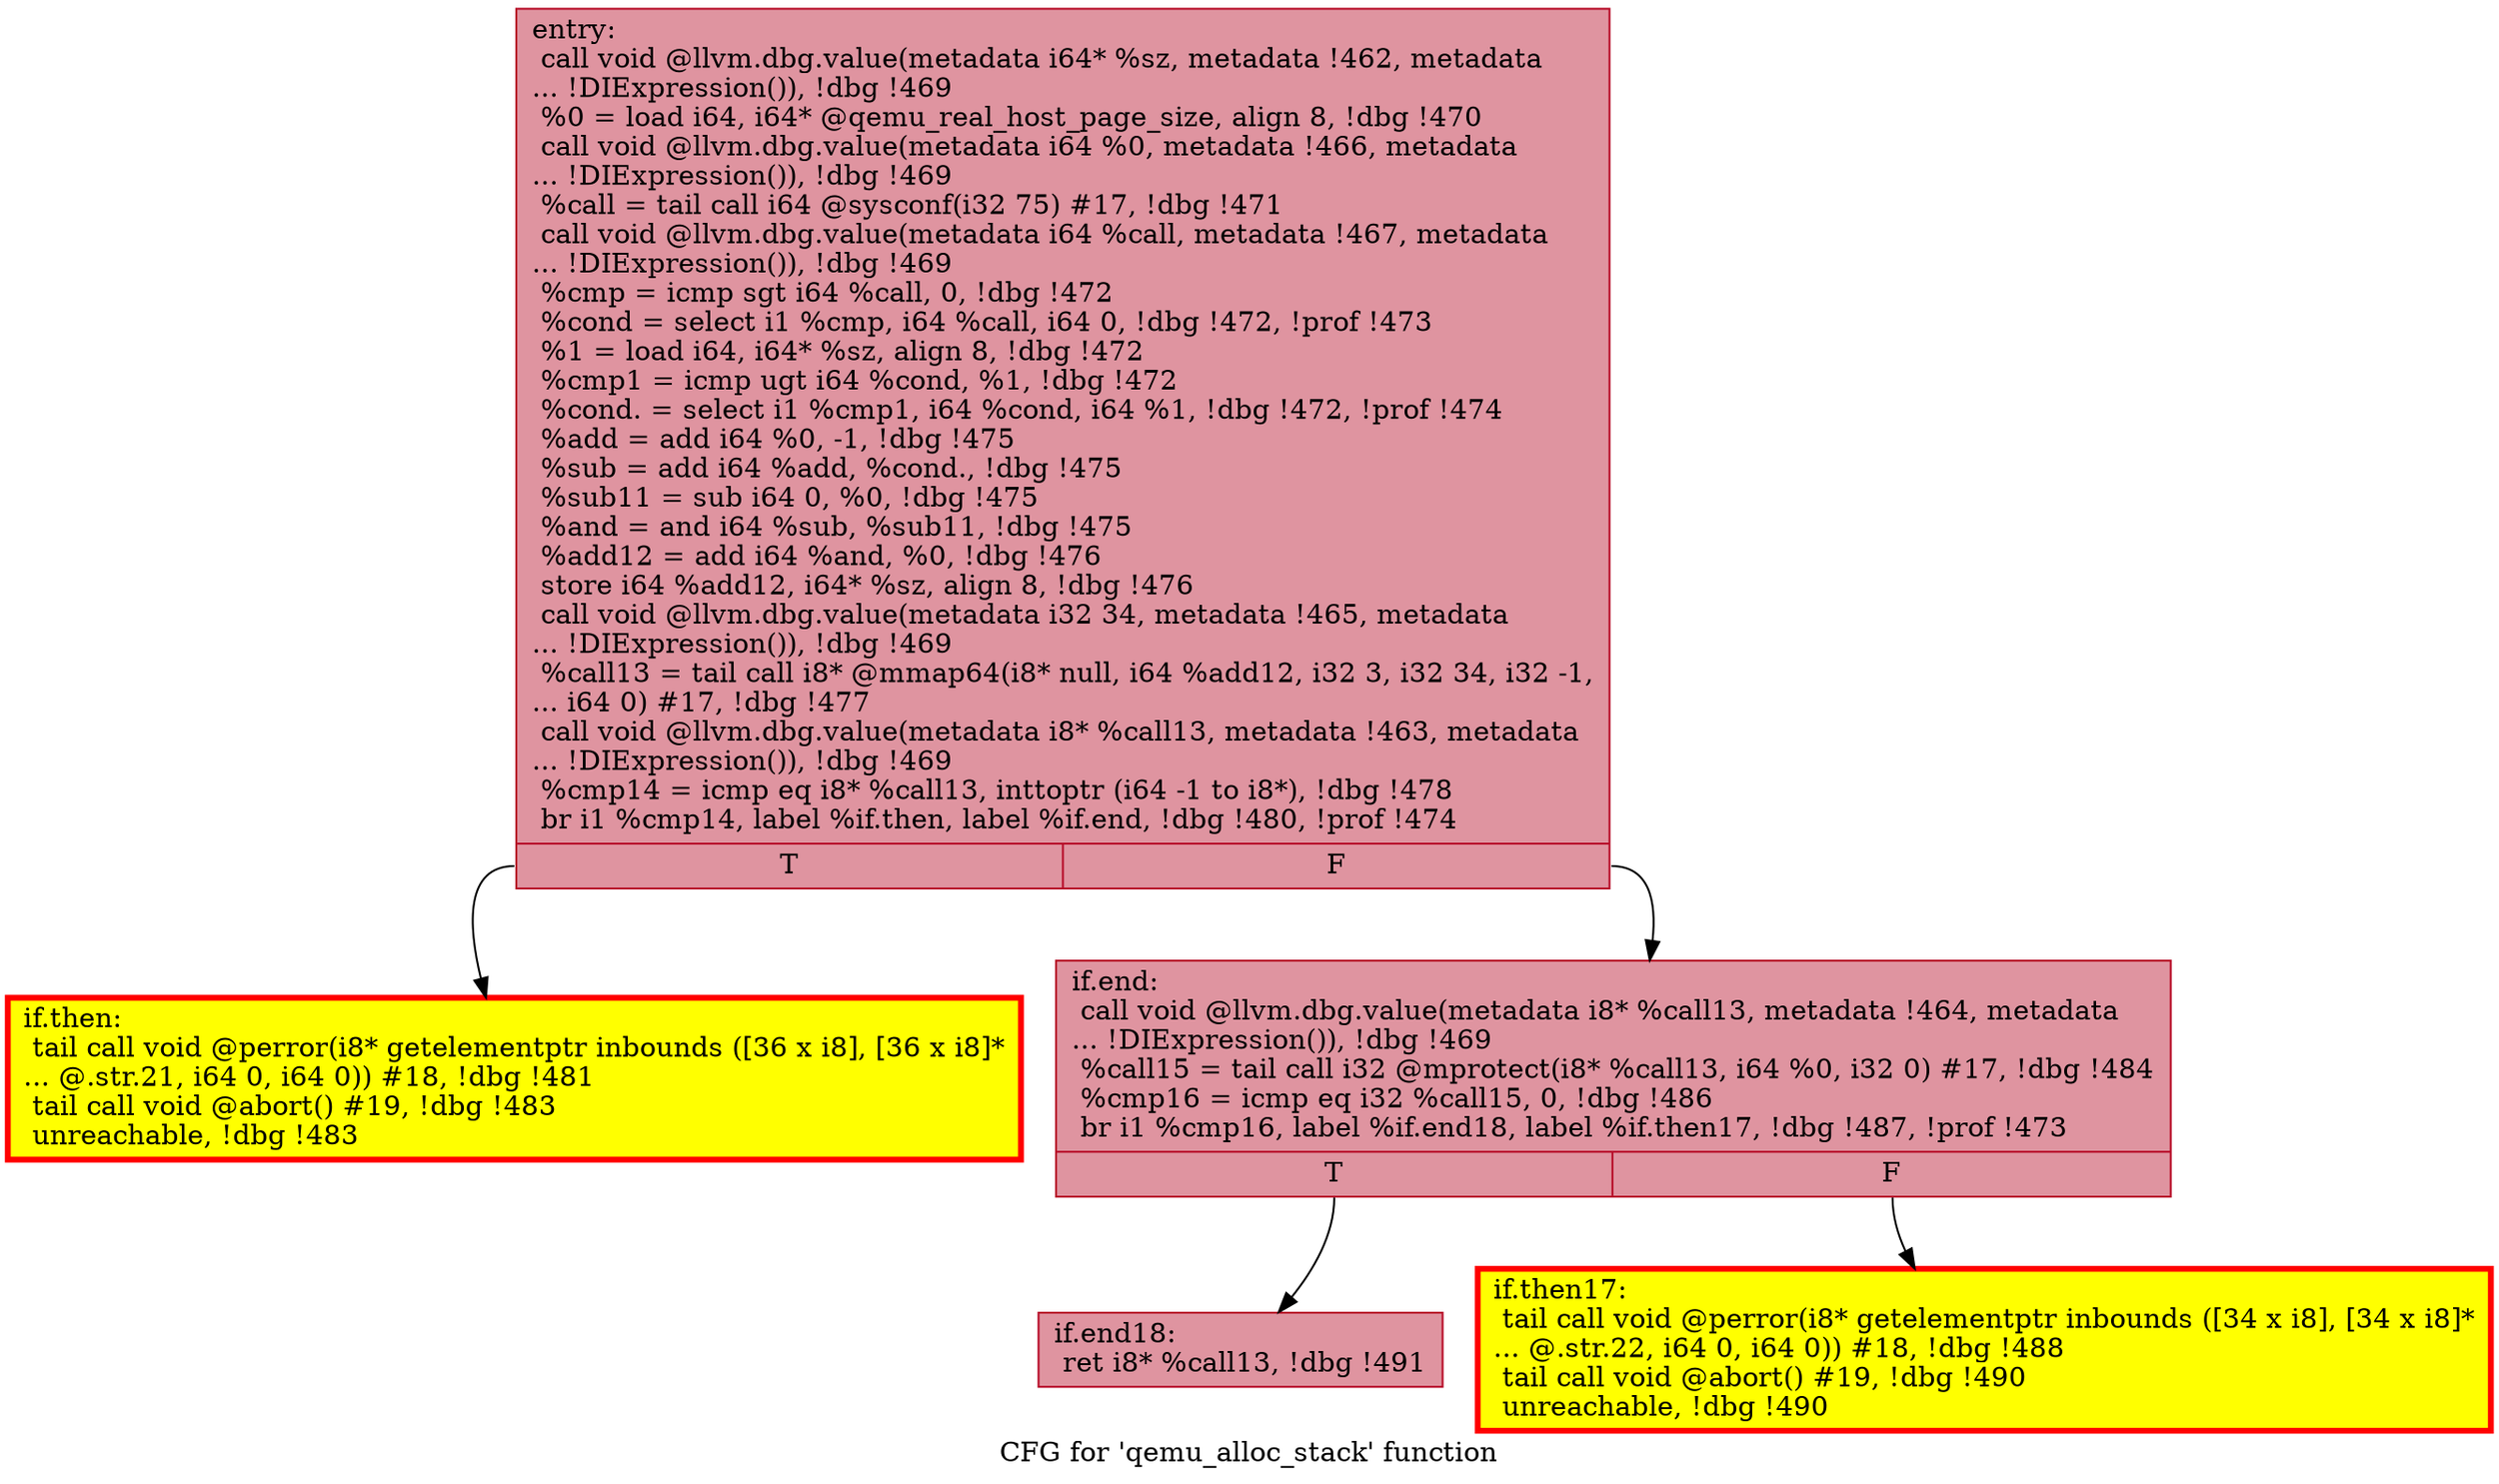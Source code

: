digraph "CFG for 'qemu_alloc_stack' function" {
	label="CFG for 'qemu_alloc_stack' function";

	Node0x55834e1bda10 [shape=record,color="#b70d28ff", style=filled, fillcolor="#b70d2870",label="{entry:\l  call void @llvm.dbg.value(metadata i64* %sz, metadata !462, metadata\l... !DIExpression()), !dbg !469\l  %0 = load i64, i64* @qemu_real_host_page_size, align 8, !dbg !470\l  call void @llvm.dbg.value(metadata i64 %0, metadata !466, metadata\l... !DIExpression()), !dbg !469\l  %call = tail call i64 @sysconf(i32 75) #17, !dbg !471\l  call void @llvm.dbg.value(metadata i64 %call, metadata !467, metadata\l... !DIExpression()), !dbg !469\l  %cmp = icmp sgt i64 %call, 0, !dbg !472\l  %cond = select i1 %cmp, i64 %call, i64 0, !dbg !472, !prof !473\l  %1 = load i64, i64* %sz, align 8, !dbg !472\l  %cmp1 = icmp ugt i64 %cond, %1, !dbg !472\l  %cond. = select i1 %cmp1, i64 %cond, i64 %1, !dbg !472, !prof !474\l  %add = add i64 %0, -1, !dbg !475\l  %sub = add i64 %add, %cond., !dbg !475\l  %sub11 = sub i64 0, %0, !dbg !475\l  %and = and i64 %sub, %sub11, !dbg !475\l  %add12 = add i64 %and, %0, !dbg !476\l  store i64 %add12, i64* %sz, align 8, !dbg !476\l  call void @llvm.dbg.value(metadata i32 34, metadata !465, metadata\l... !DIExpression()), !dbg !469\l  %call13 = tail call i8* @mmap64(i8* null, i64 %add12, i32 3, i32 34, i32 -1,\l... i64 0) #17, !dbg !477\l  call void @llvm.dbg.value(metadata i8* %call13, metadata !463, metadata\l... !DIExpression()), !dbg !469\l  %cmp14 = icmp eq i8* %call13, inttoptr (i64 -1 to i8*), !dbg !478\l  br i1 %cmp14, label %if.then, label %if.end, !dbg !480, !prof !474\l|{<s0>T|<s1>F}}"];
	Node0x55834e1bda10:s0 -> Node0x55834e1e2690;
	Node0x55834e1bda10:s1 -> Node0x55834e1e2c70;
	Node0x55834e1e2690 [shape=record,penwidth=3.0, style="filled", color="red", fillcolor="yellow",label="{if.then:                                          \l  tail call void @perror(i8* getelementptr inbounds ([36 x i8], [36 x i8]*\l... @.str.21, i64 0, i64 0)) #18, !dbg !481\l  tail call void @abort() #19, !dbg !483\l  unreachable, !dbg !483\l}"];
	Node0x55834e1e2c70 [shape=record,color="#b70d28ff", style=filled, fillcolor="#b70d2870",label="{if.end:                                           \l  call void @llvm.dbg.value(metadata i8* %call13, metadata !464, metadata\l... !DIExpression()), !dbg !469\l  %call15 = tail call i32 @mprotect(i8* %call13, i64 %0, i32 0) #17, !dbg !484\l  %cmp16 = icmp eq i32 %call15, 0, !dbg !486\l  br i1 %cmp16, label %if.end18, label %if.then17, !dbg !487, !prof !473\l|{<s0>T|<s1>F}}"];
	Node0x55834e1e2c70:s0 -> Node0x55834e1e3490;
	Node0x55834e1e2c70:s1 -> Node0x55834e1e31f0;
	Node0x55834e1e31f0 [shape=record,penwidth=3.0, style="filled", color="red", fillcolor="yellow",label="{if.then17:                                        \l  tail call void @perror(i8* getelementptr inbounds ([34 x i8], [34 x i8]*\l... @.str.22, i64 0, i64 0)) #18, !dbg !488\l  tail call void @abort() #19, !dbg !490\l  unreachable, !dbg !490\l}"];
	Node0x55834e1e3490 [shape=record,color="#b70d28ff", style=filled, fillcolor="#b70d2870",label="{if.end18:                                         \l  ret i8* %call13, !dbg !491\l}"];
}

